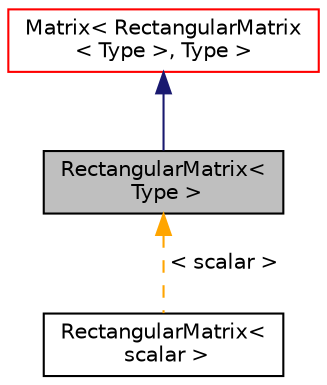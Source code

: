 digraph "RectangularMatrix&lt; Type &gt;"
{
  bgcolor="transparent";
  edge [fontname="Helvetica",fontsize="10",labelfontname="Helvetica",labelfontsize="10"];
  node [fontname="Helvetica",fontsize="10",shape=record];
  Node0 [label="RectangularMatrix\<\l Type \>",height=0.2,width=0.4,color="black", fillcolor="grey75", style="filled", fontcolor="black"];
  Node1 -> Node0 [dir="back",color="midnightblue",fontsize="10",style="solid",fontname="Helvetica"];
  Node1 [label="Matrix\< RectangularMatrix\l\< Type \>, Type \>",height=0.2,width=0.4,color="red",URL="$a27889.html"];
  Node0 -> Node3 [dir="back",color="orange",fontsize="10",style="dashed",label=" \< scalar \>" ,fontname="Helvetica"];
  Node3 [label="RectangularMatrix\<\l scalar \>",height=0.2,width=0.4,color="black",URL="$a28193.html"];
}
